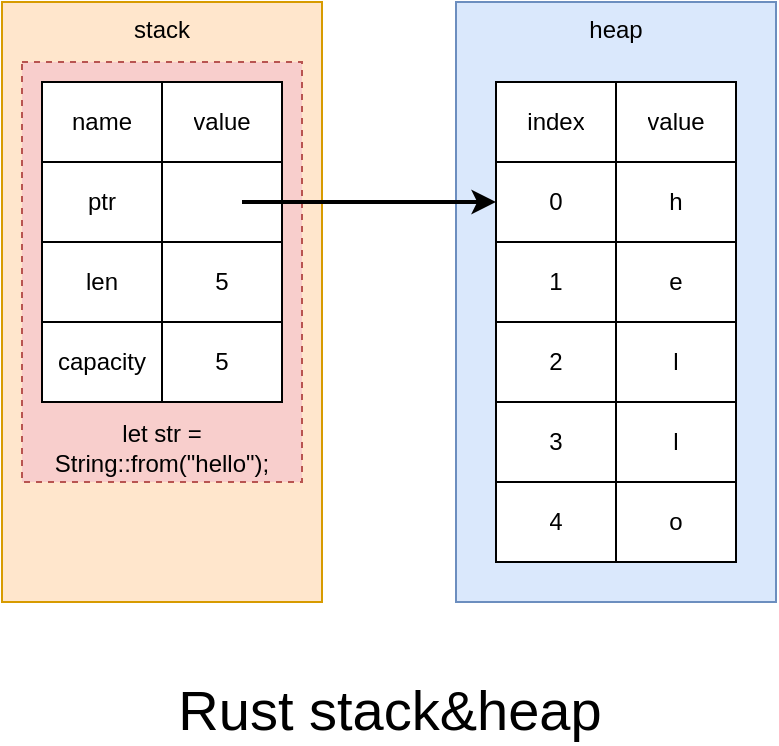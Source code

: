<mxfile version="24.6.4" type="github">
  <diagram name="第 1 页" id="LF5KHh7pfJ0DQZTopZ8N">
    <mxGraphModel dx="1386" dy="785" grid="1" gridSize="10" guides="1" tooltips="1" connect="1" arrows="1" fold="1" page="1" pageScale="1" pageWidth="827" pageHeight="1169" math="0" shadow="0">
      <root>
        <mxCell id="0" />
        <mxCell id="1" parent="0" />
        <mxCell id="umt9lgnB-6ZxZeDjHXpR-1" value="stack" style="rounded=0;whiteSpace=wrap;html=1;align=center;verticalAlign=top;fillColor=#ffe6cc;strokeColor=#d79b00;" parent="1" vertex="1">
          <mxGeometry x="220" y="30" width="160" height="300" as="geometry" />
        </mxCell>
        <mxCell id="umt9lgnB-6ZxZeDjHXpR-2" value="heap" style="rounded=0;whiteSpace=wrap;html=1;verticalAlign=top;fillColor=#dae8fc;strokeColor=#6c8ebf;" parent="1" vertex="1">
          <mxGeometry x="447" y="30" width="160" height="300" as="geometry" />
        </mxCell>
        <mxCell id="DSvVPJHVQGaXN6CA6Uxq-27" value="" style="shape=table;startSize=0;container=1;collapsible=0;childLayout=tableLayout;" parent="1" vertex="1">
          <mxGeometry x="467" y="70" width="120" height="240" as="geometry" />
        </mxCell>
        <mxCell id="DSvVPJHVQGaXN6CA6Uxq-28" value="" style="shape=tableRow;horizontal=0;startSize=0;swimlaneHead=0;swimlaneBody=0;strokeColor=inherit;top=0;left=0;bottom=0;right=0;collapsible=0;dropTarget=0;fillColor=none;points=[[0,0.5],[1,0.5]];portConstraint=eastwest;" parent="DSvVPJHVQGaXN6CA6Uxq-27" vertex="1">
          <mxGeometry width="120" height="40" as="geometry" />
        </mxCell>
        <mxCell id="DSvVPJHVQGaXN6CA6Uxq-29" value="index" style="shape=partialRectangle;html=1;whiteSpace=wrap;connectable=0;strokeColor=inherit;overflow=hidden;fillColor=none;top=0;left=0;bottom=0;right=0;pointerEvents=1;" parent="DSvVPJHVQGaXN6CA6Uxq-28" vertex="1">
          <mxGeometry width="60" height="40" as="geometry">
            <mxRectangle width="60" height="40" as="alternateBounds" />
          </mxGeometry>
        </mxCell>
        <mxCell id="DSvVPJHVQGaXN6CA6Uxq-30" value="value" style="shape=partialRectangle;html=1;whiteSpace=wrap;connectable=0;strokeColor=inherit;overflow=hidden;fillColor=none;top=0;left=0;bottom=0;right=0;pointerEvents=1;" parent="DSvVPJHVQGaXN6CA6Uxq-28" vertex="1">
          <mxGeometry x="60" width="60" height="40" as="geometry">
            <mxRectangle width="60" height="40" as="alternateBounds" />
          </mxGeometry>
        </mxCell>
        <mxCell id="DSvVPJHVQGaXN6CA6Uxq-31" value="" style="shape=tableRow;horizontal=0;startSize=0;swimlaneHead=0;swimlaneBody=0;strokeColor=inherit;top=0;left=0;bottom=0;right=0;collapsible=0;dropTarget=0;fillColor=none;points=[[0,0.5],[1,0.5]];portConstraint=eastwest;" parent="DSvVPJHVQGaXN6CA6Uxq-27" vertex="1">
          <mxGeometry y="40" width="120" height="40" as="geometry" />
        </mxCell>
        <mxCell id="DSvVPJHVQGaXN6CA6Uxq-32" value="0" style="shape=partialRectangle;html=1;whiteSpace=wrap;connectable=0;strokeColor=inherit;overflow=hidden;fillColor=none;top=0;left=0;bottom=0;right=0;pointerEvents=1;" parent="DSvVPJHVQGaXN6CA6Uxq-31" vertex="1">
          <mxGeometry width="60" height="40" as="geometry">
            <mxRectangle width="60" height="40" as="alternateBounds" />
          </mxGeometry>
        </mxCell>
        <mxCell id="DSvVPJHVQGaXN6CA6Uxq-33" value="h" style="shape=partialRectangle;html=1;whiteSpace=wrap;connectable=0;strokeColor=inherit;overflow=hidden;fillColor=none;top=0;left=0;bottom=0;right=0;pointerEvents=1;" parent="DSvVPJHVQGaXN6CA6Uxq-31" vertex="1">
          <mxGeometry x="60" width="60" height="40" as="geometry">
            <mxRectangle width="60" height="40" as="alternateBounds" />
          </mxGeometry>
        </mxCell>
        <mxCell id="DSvVPJHVQGaXN6CA6Uxq-34" value="" style="shape=tableRow;horizontal=0;startSize=0;swimlaneHead=0;swimlaneBody=0;strokeColor=inherit;top=0;left=0;bottom=0;right=0;collapsible=0;dropTarget=0;fillColor=none;points=[[0,0.5],[1,0.5]];portConstraint=eastwest;" parent="DSvVPJHVQGaXN6CA6Uxq-27" vertex="1">
          <mxGeometry y="80" width="120" height="40" as="geometry" />
        </mxCell>
        <mxCell id="DSvVPJHVQGaXN6CA6Uxq-35" value="1" style="shape=partialRectangle;html=1;whiteSpace=wrap;connectable=0;strokeColor=inherit;overflow=hidden;fillColor=none;top=0;left=0;bottom=0;right=0;pointerEvents=1;" parent="DSvVPJHVQGaXN6CA6Uxq-34" vertex="1">
          <mxGeometry width="60" height="40" as="geometry">
            <mxRectangle width="60" height="40" as="alternateBounds" />
          </mxGeometry>
        </mxCell>
        <mxCell id="DSvVPJHVQGaXN6CA6Uxq-36" value="e" style="shape=partialRectangle;html=1;whiteSpace=wrap;connectable=0;strokeColor=inherit;overflow=hidden;fillColor=none;top=0;left=0;bottom=0;right=0;pointerEvents=1;" parent="DSvVPJHVQGaXN6CA6Uxq-34" vertex="1">
          <mxGeometry x="60" width="60" height="40" as="geometry">
            <mxRectangle width="60" height="40" as="alternateBounds" />
          </mxGeometry>
        </mxCell>
        <mxCell id="DSvVPJHVQGaXN6CA6Uxq-37" value="" style="shape=tableRow;horizontal=0;startSize=0;swimlaneHead=0;swimlaneBody=0;strokeColor=inherit;top=0;left=0;bottom=0;right=0;collapsible=0;dropTarget=0;fillColor=none;points=[[0,0.5],[1,0.5]];portConstraint=eastwest;" parent="DSvVPJHVQGaXN6CA6Uxq-27" vertex="1">
          <mxGeometry y="120" width="120" height="40" as="geometry" />
        </mxCell>
        <mxCell id="DSvVPJHVQGaXN6CA6Uxq-38" value="2" style="shape=partialRectangle;html=1;whiteSpace=wrap;connectable=0;strokeColor=inherit;overflow=hidden;fillColor=none;top=0;left=0;bottom=0;right=0;pointerEvents=1;" parent="DSvVPJHVQGaXN6CA6Uxq-37" vertex="1">
          <mxGeometry width="60" height="40" as="geometry">
            <mxRectangle width="60" height="40" as="alternateBounds" />
          </mxGeometry>
        </mxCell>
        <mxCell id="DSvVPJHVQGaXN6CA6Uxq-39" value="l" style="shape=partialRectangle;html=1;whiteSpace=wrap;connectable=0;strokeColor=inherit;overflow=hidden;fillColor=none;top=0;left=0;bottom=0;right=0;pointerEvents=1;" parent="DSvVPJHVQGaXN6CA6Uxq-37" vertex="1">
          <mxGeometry x="60" width="60" height="40" as="geometry">
            <mxRectangle width="60" height="40" as="alternateBounds" />
          </mxGeometry>
        </mxCell>
        <mxCell id="DSvVPJHVQGaXN6CA6Uxq-40" value="" style="shape=tableRow;horizontal=0;startSize=0;swimlaneHead=0;swimlaneBody=0;strokeColor=inherit;top=0;left=0;bottom=0;right=0;collapsible=0;dropTarget=0;fillColor=none;points=[[0,0.5],[1,0.5]];portConstraint=eastwest;" parent="DSvVPJHVQGaXN6CA6Uxq-27" vertex="1">
          <mxGeometry y="160" width="120" height="40" as="geometry" />
        </mxCell>
        <mxCell id="DSvVPJHVQGaXN6CA6Uxq-41" value="3" style="shape=partialRectangle;html=1;whiteSpace=wrap;connectable=0;strokeColor=inherit;overflow=hidden;fillColor=none;top=0;left=0;bottom=0;right=0;pointerEvents=1;" parent="DSvVPJHVQGaXN6CA6Uxq-40" vertex="1">
          <mxGeometry width="60" height="40" as="geometry">
            <mxRectangle width="60" height="40" as="alternateBounds" />
          </mxGeometry>
        </mxCell>
        <mxCell id="DSvVPJHVQGaXN6CA6Uxq-42" value="l" style="shape=partialRectangle;html=1;whiteSpace=wrap;connectable=0;strokeColor=inherit;overflow=hidden;fillColor=none;top=0;left=0;bottom=0;right=0;pointerEvents=1;" parent="DSvVPJHVQGaXN6CA6Uxq-40" vertex="1">
          <mxGeometry x="60" width="60" height="40" as="geometry">
            <mxRectangle width="60" height="40" as="alternateBounds" />
          </mxGeometry>
        </mxCell>
        <mxCell id="DSvVPJHVQGaXN6CA6Uxq-43" value="" style="shape=tableRow;horizontal=0;startSize=0;swimlaneHead=0;swimlaneBody=0;strokeColor=inherit;top=0;left=0;bottom=0;right=0;collapsible=0;dropTarget=0;fillColor=none;points=[[0,0.5],[1,0.5]];portConstraint=eastwest;" parent="DSvVPJHVQGaXN6CA6Uxq-27" vertex="1">
          <mxGeometry y="200" width="120" height="40" as="geometry" />
        </mxCell>
        <mxCell id="DSvVPJHVQGaXN6CA6Uxq-44" value="4" style="shape=partialRectangle;html=1;whiteSpace=wrap;connectable=0;strokeColor=inherit;overflow=hidden;fillColor=none;top=0;left=0;bottom=0;right=0;pointerEvents=1;" parent="DSvVPJHVQGaXN6CA6Uxq-43" vertex="1">
          <mxGeometry width="60" height="40" as="geometry">
            <mxRectangle width="60" height="40" as="alternateBounds" />
          </mxGeometry>
        </mxCell>
        <mxCell id="DSvVPJHVQGaXN6CA6Uxq-45" value="o" style="shape=partialRectangle;html=1;whiteSpace=wrap;connectable=0;strokeColor=inherit;overflow=hidden;fillColor=none;top=0;left=0;bottom=0;right=0;pointerEvents=1;" parent="DSvVPJHVQGaXN6CA6Uxq-43" vertex="1">
          <mxGeometry x="60" width="60" height="40" as="geometry">
            <mxRectangle width="60" height="40" as="alternateBounds" />
          </mxGeometry>
        </mxCell>
        <mxCell id="DSvVPJHVQGaXN6CA6Uxq-48" value="let str = String::from(&quot;hello&quot;);" style="rounded=0;whiteSpace=wrap;html=1;verticalAlign=bottom;fillColor=#f8cecc;strokeColor=#b85450;dashed=1;" parent="1" vertex="1">
          <mxGeometry x="230" y="60" width="140" height="210" as="geometry" />
        </mxCell>
        <mxCell id="DSvVPJHVQGaXN6CA6Uxq-1" value="" style="shape=table;startSize=0;container=1;collapsible=0;childLayout=tableLayout;" parent="1" vertex="1">
          <mxGeometry x="240" y="70" width="120" height="160" as="geometry" />
        </mxCell>
        <mxCell id="DSvVPJHVQGaXN6CA6Uxq-2" value="" style="shape=tableRow;horizontal=0;startSize=0;swimlaneHead=0;swimlaneBody=0;strokeColor=inherit;top=0;left=0;bottom=0;right=0;collapsible=0;dropTarget=0;fillColor=none;points=[[0,0.5],[1,0.5]];portConstraint=eastwest;" parent="DSvVPJHVQGaXN6CA6Uxq-1" vertex="1">
          <mxGeometry width="120" height="40" as="geometry" />
        </mxCell>
        <mxCell id="DSvVPJHVQGaXN6CA6Uxq-3" value="name" style="shape=partialRectangle;html=1;whiteSpace=wrap;connectable=0;strokeColor=inherit;overflow=hidden;fillColor=none;top=0;left=0;bottom=0;right=0;pointerEvents=1;" parent="DSvVPJHVQGaXN6CA6Uxq-2" vertex="1">
          <mxGeometry width="60" height="40" as="geometry">
            <mxRectangle width="60" height="40" as="alternateBounds" />
          </mxGeometry>
        </mxCell>
        <mxCell id="DSvVPJHVQGaXN6CA6Uxq-4" value="value" style="shape=partialRectangle;html=1;whiteSpace=wrap;connectable=0;strokeColor=inherit;overflow=hidden;fillColor=none;top=0;left=0;bottom=0;right=0;pointerEvents=1;" parent="DSvVPJHVQGaXN6CA6Uxq-2" vertex="1">
          <mxGeometry x="60" width="60" height="40" as="geometry">
            <mxRectangle width="60" height="40" as="alternateBounds" />
          </mxGeometry>
        </mxCell>
        <mxCell id="DSvVPJHVQGaXN6CA6Uxq-5" value="" style="shape=tableRow;horizontal=0;startSize=0;swimlaneHead=0;swimlaneBody=0;strokeColor=inherit;top=0;left=0;bottom=0;right=0;collapsible=0;dropTarget=0;fillColor=none;points=[[0,0.5],[1,0.5]];portConstraint=eastwest;" parent="DSvVPJHVQGaXN6CA6Uxq-1" vertex="1">
          <mxGeometry y="40" width="120" height="40" as="geometry" />
        </mxCell>
        <mxCell id="DSvVPJHVQGaXN6CA6Uxq-6" value="ptr" style="shape=partialRectangle;html=1;whiteSpace=wrap;connectable=0;strokeColor=inherit;overflow=hidden;fillColor=none;top=0;left=0;bottom=0;right=0;pointerEvents=1;" parent="DSvVPJHVQGaXN6CA6Uxq-5" vertex="1">
          <mxGeometry width="60" height="40" as="geometry">
            <mxRectangle width="60" height="40" as="alternateBounds" />
          </mxGeometry>
        </mxCell>
        <mxCell id="DSvVPJHVQGaXN6CA6Uxq-7" value="" style="shape=partialRectangle;html=1;whiteSpace=wrap;connectable=0;strokeColor=inherit;overflow=hidden;fillColor=none;top=0;left=0;bottom=0;right=0;pointerEvents=1;" parent="DSvVPJHVQGaXN6CA6Uxq-5" vertex="1">
          <mxGeometry x="60" width="60" height="40" as="geometry">
            <mxRectangle width="60" height="40" as="alternateBounds" />
          </mxGeometry>
        </mxCell>
        <mxCell id="DSvVPJHVQGaXN6CA6Uxq-8" value="" style="shape=tableRow;horizontal=0;startSize=0;swimlaneHead=0;swimlaneBody=0;strokeColor=inherit;top=0;left=0;bottom=0;right=0;collapsible=0;dropTarget=0;fillColor=none;points=[[0,0.5],[1,0.5]];portConstraint=eastwest;" parent="DSvVPJHVQGaXN6CA6Uxq-1" vertex="1">
          <mxGeometry y="80" width="120" height="40" as="geometry" />
        </mxCell>
        <mxCell id="DSvVPJHVQGaXN6CA6Uxq-9" value="len" style="shape=partialRectangle;html=1;whiteSpace=wrap;connectable=0;strokeColor=inherit;overflow=hidden;fillColor=none;top=0;left=0;bottom=0;right=0;pointerEvents=1;" parent="DSvVPJHVQGaXN6CA6Uxq-8" vertex="1">
          <mxGeometry width="60" height="40" as="geometry">
            <mxRectangle width="60" height="40" as="alternateBounds" />
          </mxGeometry>
        </mxCell>
        <mxCell id="DSvVPJHVQGaXN6CA6Uxq-10" value="5" style="shape=partialRectangle;html=1;whiteSpace=wrap;connectable=0;strokeColor=inherit;overflow=hidden;fillColor=none;top=0;left=0;bottom=0;right=0;pointerEvents=1;" parent="DSvVPJHVQGaXN6CA6Uxq-8" vertex="1">
          <mxGeometry x="60" width="60" height="40" as="geometry">
            <mxRectangle width="60" height="40" as="alternateBounds" />
          </mxGeometry>
        </mxCell>
        <mxCell id="DSvVPJHVQGaXN6CA6Uxq-11" value="" style="shape=tableRow;horizontal=0;startSize=0;swimlaneHead=0;swimlaneBody=0;strokeColor=inherit;top=0;left=0;bottom=0;right=0;collapsible=0;dropTarget=0;fillColor=none;points=[[0,0.5],[1,0.5]];portConstraint=eastwest;" parent="DSvVPJHVQGaXN6CA6Uxq-1" vertex="1">
          <mxGeometry y="120" width="120" height="40" as="geometry" />
        </mxCell>
        <mxCell id="DSvVPJHVQGaXN6CA6Uxq-12" value="capacity" style="shape=partialRectangle;html=1;whiteSpace=wrap;connectable=0;strokeColor=inherit;overflow=hidden;fillColor=none;top=0;left=0;bottom=0;right=0;pointerEvents=1;" parent="DSvVPJHVQGaXN6CA6Uxq-11" vertex="1">
          <mxGeometry width="60" height="40" as="geometry">
            <mxRectangle width="60" height="40" as="alternateBounds" />
          </mxGeometry>
        </mxCell>
        <mxCell id="DSvVPJHVQGaXN6CA6Uxq-13" value="5" style="shape=partialRectangle;html=1;whiteSpace=wrap;connectable=0;strokeColor=inherit;overflow=hidden;fillColor=none;top=0;left=0;bottom=0;right=0;pointerEvents=1;" parent="DSvVPJHVQGaXN6CA6Uxq-11" vertex="1">
          <mxGeometry x="60" width="60" height="40" as="geometry">
            <mxRectangle width="60" height="40" as="alternateBounds" />
          </mxGeometry>
        </mxCell>
        <mxCell id="DSvVPJHVQGaXN6CA6Uxq-46" value="" style="endArrow=classic;html=1;rounded=0;entryX=0;entryY=0.5;entryDx=0;entryDy=0;strokeWidth=2;" parent="1" target="DSvVPJHVQGaXN6CA6Uxq-31" edge="1">
          <mxGeometry width="50" height="50" relative="1" as="geometry">
            <mxPoint x="340" y="130" as="sourcePoint" />
            <mxPoint x="390" y="80" as="targetPoint" />
          </mxGeometry>
        </mxCell>
        <mxCell id="DSvVPJHVQGaXN6CA6Uxq-49" value="Rust stack&amp;amp;heap" style="text;strokeColor=none;align=center;fillColor=none;html=1;verticalAlign=middle;whiteSpace=wrap;rounded=0;fontSize=28;" parent="1" vertex="1">
          <mxGeometry x="261" y="369" width="306" height="30" as="geometry" />
        </mxCell>
      </root>
    </mxGraphModel>
  </diagram>
</mxfile>

